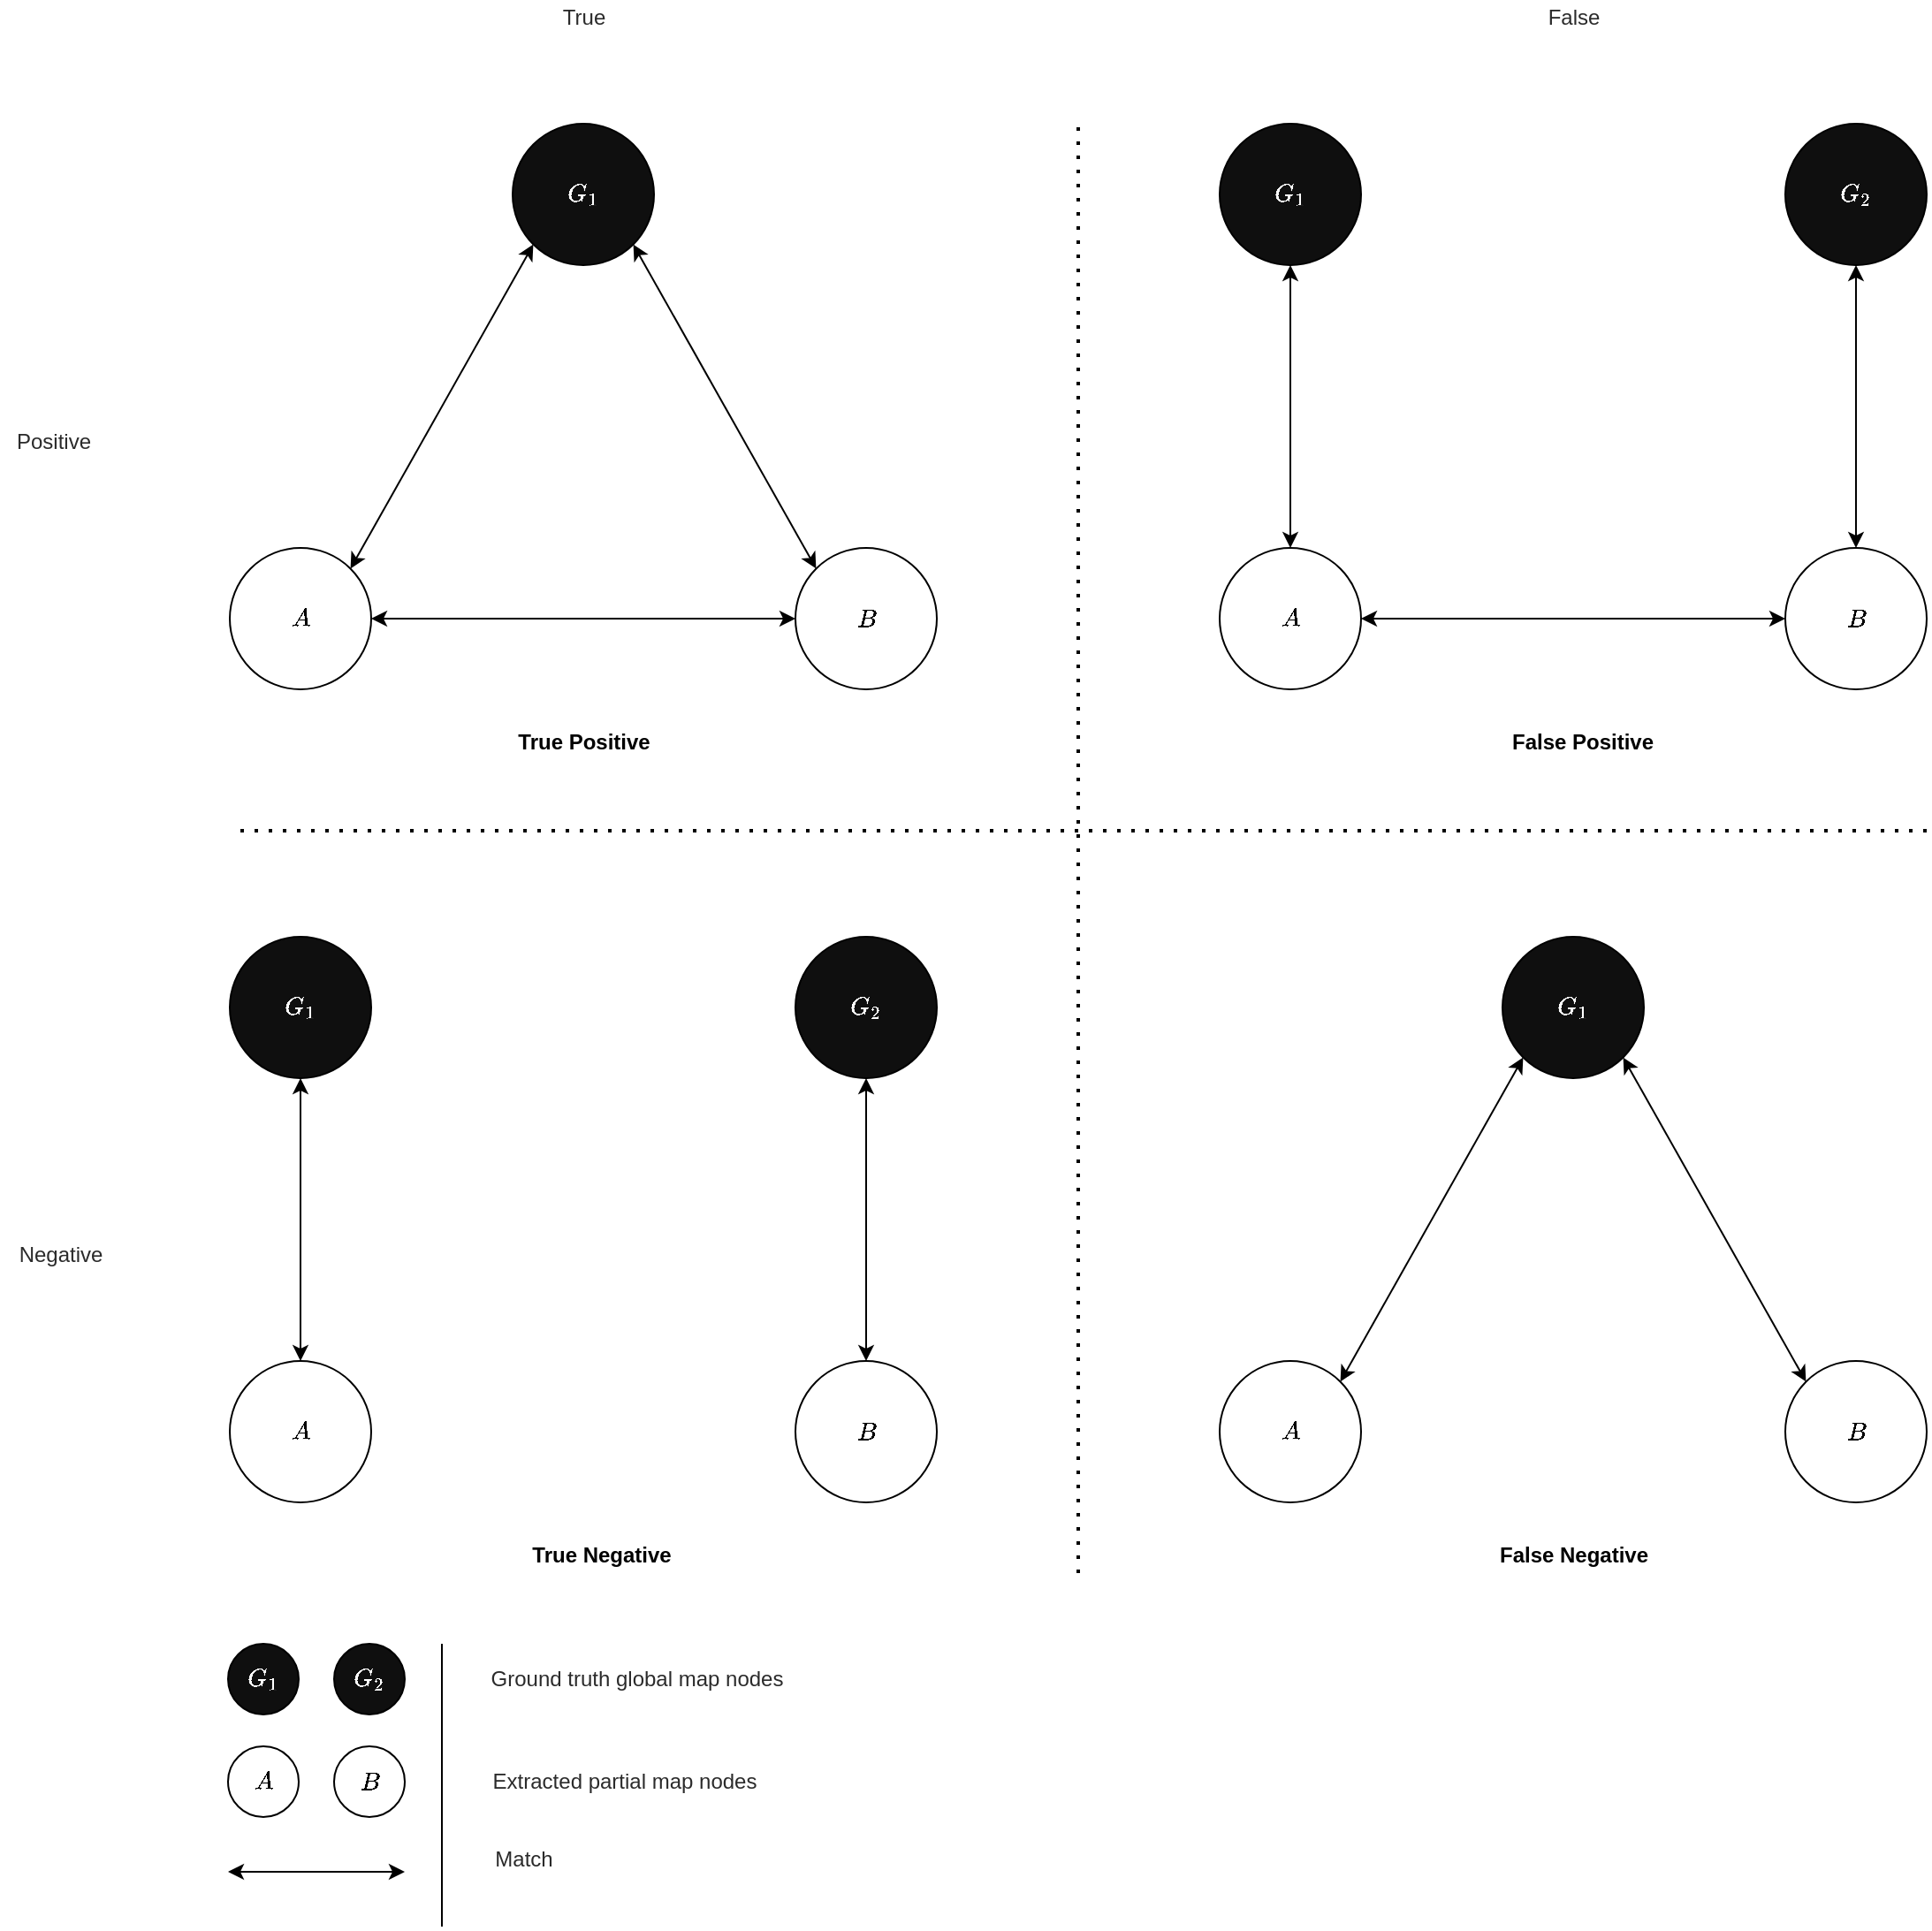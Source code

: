 <mxfile version="19.0.3" type="device"><diagram id="xVko6rDdau4MzRJBU9sw" name="Page-1"><mxGraphModel dx="3342" dy="1937" grid="1" gridSize="10" guides="1" tooltips="1" connect="1" arrows="1" fold="1" page="1" pageScale="1" pageWidth="827" pageHeight="1169" math="1" shadow="0"><root><mxCell id="0"/><mxCell id="1" parent="0"/><mxCell id="CCGsEHFYX_fWuZ8iDR_5-50" value="" style="group" vertex="1" connectable="0" parent="1"><mxGeometry x="199" y="960" width="321" height="160" as="geometry"/></mxCell><mxCell id="CCGsEHFYX_fWuZ8iDR_5-39" value="\(G_1\)" style="ellipse;whiteSpace=wrap;html=1;aspect=fixed;fillColor=#0F0F0F;fontColor=#FFFFFF;" vertex="1" parent="CCGsEHFYX_fWuZ8iDR_5-50"><mxGeometry width="40" height="40" as="geometry"/></mxCell><mxCell id="CCGsEHFYX_fWuZ8iDR_5-41" value="\(A\)" style="ellipse;whiteSpace=wrap;html=1;aspect=fixed;" vertex="1" parent="CCGsEHFYX_fWuZ8iDR_5-50"><mxGeometry y="58" width="40" height="40" as="geometry"/></mxCell><mxCell id="CCGsEHFYX_fWuZ8iDR_5-42" value="\(G_2\)" style="ellipse;whiteSpace=wrap;html=1;aspect=fixed;fillColor=#0F0F0F;fontColor=#FFFFFF;" vertex="1" parent="CCGsEHFYX_fWuZ8iDR_5-50"><mxGeometry x="60" width="40" height="40" as="geometry"/></mxCell><mxCell id="CCGsEHFYX_fWuZ8iDR_5-43" value="\(B\)" style="ellipse;whiteSpace=wrap;html=1;aspect=fixed;" vertex="1" parent="CCGsEHFYX_fWuZ8iDR_5-50"><mxGeometry x="60" y="58" width="40" height="40" as="geometry"/></mxCell><mxCell id="CCGsEHFYX_fWuZ8iDR_5-44" value="" style="endArrow=none;html=1;rounded=0;fontColor=#FFFFFF;" edge="1" parent="CCGsEHFYX_fWuZ8iDR_5-50"><mxGeometry width="50" height="50" relative="1" as="geometry"><mxPoint x="121" y="160" as="sourcePoint"/><mxPoint x="121" as="targetPoint"/></mxGeometry></mxCell><mxCell id="CCGsEHFYX_fWuZ8iDR_5-45" value="&lt;font color=&quot;#2b2b2b&quot;&gt;Ground truth global map nodes&lt;/font&gt;" style="text;html=1;align=center;verticalAlign=middle;resizable=0;points=[];autosize=1;strokeColor=none;fillColor=none;fontColor=#FFFFFF;" vertex="1" parent="CCGsEHFYX_fWuZ8iDR_5-50"><mxGeometry x="141" y="10" width="180" height="20" as="geometry"/></mxCell><mxCell id="CCGsEHFYX_fWuZ8iDR_5-46" value="&lt;font color=&quot;#2b2b2b&quot;&gt;Extracted partial map nodes&lt;/font&gt;" style="text;html=1;align=center;verticalAlign=middle;resizable=0;points=[];autosize=1;strokeColor=none;fillColor=none;fontColor=#FFFFFF;" vertex="1" parent="CCGsEHFYX_fWuZ8iDR_5-50"><mxGeometry x="144" y="68" width="160" height="20" as="geometry"/></mxCell><mxCell id="CCGsEHFYX_fWuZ8iDR_5-48" value="" style="endArrow=classic;startArrow=classic;html=1;rounded=0;fontColor=#2B2B2B;" edge="1" parent="CCGsEHFYX_fWuZ8iDR_5-50"><mxGeometry width="50" height="50" relative="1" as="geometry"><mxPoint y="129" as="sourcePoint"/><mxPoint x="100" y="129" as="targetPoint"/></mxGeometry></mxCell><mxCell id="CCGsEHFYX_fWuZ8iDR_5-49" value="&lt;font color=&quot;#2b2b2b&quot;&gt;Match&lt;/font&gt;" style="text;html=1;align=center;verticalAlign=middle;resizable=0;points=[];autosize=1;strokeColor=none;fillColor=none;fontColor=#FFFFFF;" vertex="1" parent="CCGsEHFYX_fWuZ8iDR_5-50"><mxGeometry x="142" y="112" width="50" height="20" as="geometry"/></mxCell><mxCell id="CCGsEHFYX_fWuZ8iDR_5-51" value="" style="group" vertex="1" connectable="0" parent="1"><mxGeometry x="760" y="100" width="400" height="360" as="geometry"/></mxCell><mxCell id="CCGsEHFYX_fWuZ8iDR_5-8" value="\(A\)" style="ellipse;whiteSpace=wrap;html=1;aspect=fixed;" vertex="1" parent="CCGsEHFYX_fWuZ8iDR_5-51"><mxGeometry y="240" width="80" height="80" as="geometry"/></mxCell><mxCell id="CCGsEHFYX_fWuZ8iDR_5-9" value="\(B\)" style="ellipse;whiteSpace=wrap;html=1;aspect=fixed;" vertex="1" parent="CCGsEHFYX_fWuZ8iDR_5-51"><mxGeometry x="320" y="240" width="80" height="80" as="geometry"/></mxCell><mxCell id="CCGsEHFYX_fWuZ8iDR_5-10" value="\(G_1\)" style="ellipse;whiteSpace=wrap;html=1;aspect=fixed;fillColor=#0F0F0F;fontColor=#FFFFFF;" vertex="1" parent="CCGsEHFYX_fWuZ8iDR_5-51"><mxGeometry width="80" height="80" as="geometry"/></mxCell><mxCell id="CCGsEHFYX_fWuZ8iDR_5-15" style="edgeStyle=orthogonalEdgeStyle;rounded=0;orthogonalLoop=1;jettySize=auto;html=1;exitX=0.5;exitY=0;exitDx=0;exitDy=0;entryX=0.5;entryY=1;entryDx=0;entryDy=0;startArrow=classic;startFill=1;" edge="1" parent="CCGsEHFYX_fWuZ8iDR_5-51" source="CCGsEHFYX_fWuZ8iDR_5-8" target="CCGsEHFYX_fWuZ8iDR_5-10"><mxGeometry relative="1" as="geometry"/></mxCell><mxCell id="CCGsEHFYX_fWuZ8iDR_5-11" value="" style="endArrow=classic;startArrow=classic;html=1;rounded=0;entryX=0;entryY=0.5;entryDx=0;entryDy=0;exitX=1;exitY=0.5;exitDx=0;exitDy=0;" edge="1" parent="CCGsEHFYX_fWuZ8iDR_5-51" source="CCGsEHFYX_fWuZ8iDR_5-8" target="CCGsEHFYX_fWuZ8iDR_5-9"><mxGeometry width="50" height="50" relative="1" as="geometry"><mxPoint x="130" y="300" as="sourcePoint"/><mxPoint x="180" y="250" as="targetPoint"/></mxGeometry></mxCell><mxCell id="CCGsEHFYX_fWuZ8iDR_5-16" style="edgeStyle=orthogonalEdgeStyle;rounded=0;orthogonalLoop=1;jettySize=auto;html=1;exitX=0.5;exitY=1;exitDx=0;exitDy=0;entryX=0.5;entryY=0;entryDx=0;entryDy=0;startArrow=classic;startFill=1;" edge="1" parent="CCGsEHFYX_fWuZ8iDR_5-51" source="CCGsEHFYX_fWuZ8iDR_5-14" target="CCGsEHFYX_fWuZ8iDR_5-9"><mxGeometry relative="1" as="geometry"/></mxCell><mxCell id="CCGsEHFYX_fWuZ8iDR_5-14" value="\(G_2\)" style="ellipse;whiteSpace=wrap;html=1;aspect=fixed;fillColor=#0F0F0F;fontColor=#FFFFFF;" vertex="1" parent="CCGsEHFYX_fWuZ8iDR_5-51"><mxGeometry x="320" width="80" height="80" as="geometry"/></mxCell><mxCell id="CCGsEHFYX_fWuZ8iDR_5-31" value="&lt;b&gt;False Positive&lt;/b&gt;" style="text;html=1;align=center;verticalAlign=middle;resizable=0;points=[];autosize=1;strokeColor=none;fillColor=none;" vertex="1" parent="CCGsEHFYX_fWuZ8iDR_5-51"><mxGeometry x="155" y="340" width="100" height="20" as="geometry"/></mxCell><mxCell id="CCGsEHFYX_fWuZ8iDR_5-52" value="" style="group" vertex="1" connectable="0" parent="1"><mxGeometry x="200" y="100" width="400" height="360" as="geometry"/></mxCell><mxCell id="CCGsEHFYX_fWuZ8iDR_5-2" value="\(A\)" style="ellipse;whiteSpace=wrap;html=1;aspect=fixed;" vertex="1" parent="CCGsEHFYX_fWuZ8iDR_5-52"><mxGeometry y="240" width="80" height="80" as="geometry"/></mxCell><mxCell id="CCGsEHFYX_fWuZ8iDR_5-3" value="\(B\)" style="ellipse;whiteSpace=wrap;html=1;aspect=fixed;" vertex="1" parent="CCGsEHFYX_fWuZ8iDR_5-52"><mxGeometry x="320" y="240" width="80" height="80" as="geometry"/></mxCell><mxCell id="CCGsEHFYX_fWuZ8iDR_5-4" value="\(G_1\)" style="ellipse;whiteSpace=wrap;html=1;aspect=fixed;fillColor=#0F0F0F;fontColor=#FFFFFF;" vertex="1" parent="CCGsEHFYX_fWuZ8iDR_5-52"><mxGeometry x="160" width="80" height="80" as="geometry"/></mxCell><mxCell id="CCGsEHFYX_fWuZ8iDR_5-5" value="" style="endArrow=classic;startArrow=classic;html=1;rounded=0;entryX=0;entryY=0.5;entryDx=0;entryDy=0;exitX=1;exitY=0.5;exitDx=0;exitDy=0;" edge="1" parent="CCGsEHFYX_fWuZ8iDR_5-52" source="CCGsEHFYX_fWuZ8iDR_5-2" target="CCGsEHFYX_fWuZ8iDR_5-3"><mxGeometry width="50" height="50" relative="1" as="geometry"><mxPoint x="130" y="300" as="sourcePoint"/><mxPoint x="180" y="250" as="targetPoint"/></mxGeometry></mxCell><mxCell id="CCGsEHFYX_fWuZ8iDR_5-6" value="" style="endArrow=classic;startArrow=classic;html=1;rounded=0;entryX=0;entryY=1;entryDx=0;entryDy=0;exitX=1;exitY=0;exitDx=0;exitDy=0;" edge="1" parent="CCGsEHFYX_fWuZ8iDR_5-52" source="CCGsEHFYX_fWuZ8iDR_5-2" target="CCGsEHFYX_fWuZ8iDR_5-4"><mxGeometry width="50" height="50" relative="1" as="geometry"><mxPoint x="90" y="220" as="sourcePoint"/><mxPoint x="140" y="170" as="targetPoint"/></mxGeometry></mxCell><mxCell id="CCGsEHFYX_fWuZ8iDR_5-7" value="" style="endArrow=classic;startArrow=classic;html=1;rounded=0;entryX=1;entryY=1;entryDx=0;entryDy=0;exitX=0;exitY=0;exitDx=0;exitDy=0;" edge="1" parent="CCGsEHFYX_fWuZ8iDR_5-52" source="CCGsEHFYX_fWuZ8iDR_5-3" target="CCGsEHFYX_fWuZ8iDR_5-4"><mxGeometry width="50" height="50" relative="1" as="geometry"><mxPoint x="210" y="260" as="sourcePoint"/><mxPoint x="260" y="210" as="targetPoint"/></mxGeometry></mxCell><mxCell id="CCGsEHFYX_fWuZ8iDR_5-30" value="&lt;b&gt;True Positive&lt;/b&gt;" style="text;html=1;align=center;verticalAlign=middle;resizable=0;points=[];autosize=1;strokeColor=none;fillColor=none;" vertex="1" parent="CCGsEHFYX_fWuZ8iDR_5-52"><mxGeometry x="155" y="340" width="90" height="20" as="geometry"/></mxCell><mxCell id="CCGsEHFYX_fWuZ8iDR_5-53" value="" style="group" vertex="1" connectable="0" parent="1"><mxGeometry x="760" y="560" width="400" height="360" as="geometry"/></mxCell><mxCell id="CCGsEHFYX_fWuZ8iDR_5-17" value="\(A\)" style="ellipse;whiteSpace=wrap;html=1;aspect=fixed;" vertex="1" parent="CCGsEHFYX_fWuZ8iDR_5-53"><mxGeometry y="240" width="80" height="80" as="geometry"/></mxCell><mxCell id="CCGsEHFYX_fWuZ8iDR_5-18" value="\(B\)" style="ellipse;whiteSpace=wrap;html=1;aspect=fixed;" vertex="1" parent="CCGsEHFYX_fWuZ8iDR_5-53"><mxGeometry x="320" y="240" width="80" height="80" as="geometry"/></mxCell><mxCell id="CCGsEHFYX_fWuZ8iDR_5-19" value="\(G_1\)" style="ellipse;whiteSpace=wrap;html=1;aspect=fixed;fillColor=#0F0F0F;fontColor=#FFFFFF;" vertex="1" parent="CCGsEHFYX_fWuZ8iDR_5-53"><mxGeometry x="160" width="80" height="80" as="geometry"/></mxCell><mxCell id="CCGsEHFYX_fWuZ8iDR_5-21" value="" style="endArrow=classic;startArrow=classic;html=1;rounded=0;entryX=0;entryY=1;entryDx=0;entryDy=0;exitX=1;exitY=0;exitDx=0;exitDy=0;" edge="1" parent="CCGsEHFYX_fWuZ8iDR_5-53" source="CCGsEHFYX_fWuZ8iDR_5-17" target="CCGsEHFYX_fWuZ8iDR_5-19"><mxGeometry width="50" height="50" relative="1" as="geometry"><mxPoint x="90" y="220" as="sourcePoint"/><mxPoint x="140" y="170" as="targetPoint"/></mxGeometry></mxCell><mxCell id="CCGsEHFYX_fWuZ8iDR_5-22" value="" style="endArrow=classic;startArrow=classic;html=1;rounded=0;entryX=1;entryY=1;entryDx=0;entryDy=0;exitX=0;exitY=0;exitDx=0;exitDy=0;" edge="1" parent="CCGsEHFYX_fWuZ8iDR_5-53" source="CCGsEHFYX_fWuZ8iDR_5-18" target="CCGsEHFYX_fWuZ8iDR_5-19"><mxGeometry width="50" height="50" relative="1" as="geometry"><mxPoint x="210" y="260" as="sourcePoint"/><mxPoint x="260" y="210" as="targetPoint"/></mxGeometry></mxCell><mxCell id="CCGsEHFYX_fWuZ8iDR_5-33" value="&lt;b&gt;False Negative&lt;/b&gt;" style="text;html=1;align=center;verticalAlign=middle;resizable=0;points=[];autosize=1;strokeColor=none;fillColor=none;" vertex="1" parent="CCGsEHFYX_fWuZ8iDR_5-53"><mxGeometry x="150" y="340" width="100" height="20" as="geometry"/></mxCell><mxCell id="CCGsEHFYX_fWuZ8iDR_5-54" value="" style="group;fontStyle=1" vertex="1" connectable="0" parent="1"><mxGeometry x="200" y="560" width="400" height="360" as="geometry"/></mxCell><mxCell id="CCGsEHFYX_fWuZ8iDR_5-24" value="\(A\)" style="ellipse;whiteSpace=wrap;html=1;aspect=fixed;" vertex="1" parent="CCGsEHFYX_fWuZ8iDR_5-54"><mxGeometry y="240" width="80" height="80" as="geometry"/></mxCell><mxCell id="CCGsEHFYX_fWuZ8iDR_5-25" value="\(B\)" style="ellipse;whiteSpace=wrap;html=1;aspect=fixed;" vertex="1" parent="CCGsEHFYX_fWuZ8iDR_5-54"><mxGeometry x="320" y="240" width="80" height="80" as="geometry"/></mxCell><mxCell id="CCGsEHFYX_fWuZ8iDR_5-26" value="\(G_1\)" style="ellipse;whiteSpace=wrap;html=1;aspect=fixed;fillColor=#0F0F0F;fontColor=#FFFFFF;" vertex="1" parent="CCGsEHFYX_fWuZ8iDR_5-54"><mxGeometry width="80" height="80" as="geometry"/></mxCell><mxCell id="CCGsEHFYX_fWuZ8iDR_5-23" style="edgeStyle=orthogonalEdgeStyle;rounded=0;orthogonalLoop=1;jettySize=auto;html=1;exitX=0.5;exitY=0;exitDx=0;exitDy=0;entryX=0.5;entryY=1;entryDx=0;entryDy=0;startArrow=classic;startFill=1;" edge="1" parent="CCGsEHFYX_fWuZ8iDR_5-54" source="CCGsEHFYX_fWuZ8iDR_5-24" target="CCGsEHFYX_fWuZ8iDR_5-26"><mxGeometry relative="1" as="geometry"/></mxCell><mxCell id="CCGsEHFYX_fWuZ8iDR_5-28" style="edgeStyle=orthogonalEdgeStyle;rounded=0;orthogonalLoop=1;jettySize=auto;html=1;exitX=0.5;exitY=1;exitDx=0;exitDy=0;entryX=0.5;entryY=0;entryDx=0;entryDy=0;startArrow=classic;startFill=1;" edge="1" parent="CCGsEHFYX_fWuZ8iDR_5-54" source="CCGsEHFYX_fWuZ8iDR_5-29" target="CCGsEHFYX_fWuZ8iDR_5-25"><mxGeometry relative="1" as="geometry"/></mxCell><mxCell id="CCGsEHFYX_fWuZ8iDR_5-29" value="\(G_2\)" style="ellipse;whiteSpace=wrap;html=1;aspect=fixed;fillColor=#0F0F0F;fontColor=#FFFFFF;" vertex="1" parent="CCGsEHFYX_fWuZ8iDR_5-54"><mxGeometry x="320" width="80" height="80" as="geometry"/></mxCell><mxCell id="CCGsEHFYX_fWuZ8iDR_5-34" value="&lt;b&gt;True Negative&lt;/b&gt;" style="text;html=1;align=center;verticalAlign=middle;resizable=0;points=[];autosize=1;strokeColor=none;fillColor=none;" vertex="1" parent="CCGsEHFYX_fWuZ8iDR_5-54"><mxGeometry x="165" y="340" width="90" height="20" as="geometry"/></mxCell><mxCell id="CCGsEHFYX_fWuZ8iDR_5-55" value="" style="endArrow=none;dashed=1;html=1;dashPattern=1 3;strokeWidth=2;rounded=0;fontColor=#2B2B2B;" edge="1" parent="1"><mxGeometry width="50" height="50" relative="1" as="geometry"><mxPoint x="680" y="920" as="sourcePoint"/><mxPoint x="680" y="100" as="targetPoint"/></mxGeometry></mxCell><mxCell id="CCGsEHFYX_fWuZ8iDR_5-56" value="" style="endArrow=none;dashed=1;html=1;dashPattern=1 3;strokeWidth=2;rounded=0;fontColor=#2B2B2B;" edge="1" parent="1"><mxGeometry width="50" height="50" relative="1" as="geometry"><mxPoint x="1160" y="500" as="sourcePoint"/><mxPoint x="200" y="500" as="targetPoint"/></mxGeometry></mxCell><mxCell id="CCGsEHFYX_fWuZ8iDR_5-57" value="Positive" style="text;html=1;align=center;verticalAlign=middle;resizable=0;points=[];autosize=1;strokeColor=none;fillColor=none;fontColor=#2B2B2B;" vertex="1" parent="1"><mxGeometry x="70" y="270" width="60" height="20" as="geometry"/></mxCell><mxCell id="CCGsEHFYX_fWuZ8iDR_5-58" value="Negative" style="text;html=1;align=center;verticalAlign=middle;resizable=0;points=[];autosize=1;strokeColor=none;fillColor=none;fontColor=#2B2B2B;" vertex="1" parent="1"><mxGeometry x="74" y="730" width="60" height="20" as="geometry"/></mxCell><mxCell id="CCGsEHFYX_fWuZ8iDR_5-59" value="True" style="text;html=1;align=center;verticalAlign=middle;resizable=0;points=[];autosize=1;strokeColor=none;fillColor=none;fontColor=#2B2B2B;" vertex="1" parent="1"><mxGeometry x="380" y="30" width="40" height="20" as="geometry"/></mxCell><mxCell id="CCGsEHFYX_fWuZ8iDR_5-60" value="False" style="text;html=1;align=center;verticalAlign=middle;resizable=0;points=[];autosize=1;strokeColor=none;fillColor=none;fontColor=#2B2B2B;" vertex="1" parent="1"><mxGeometry x="940" y="30" width="40" height="20" as="geometry"/></mxCell></root></mxGraphModel></diagram></mxfile>